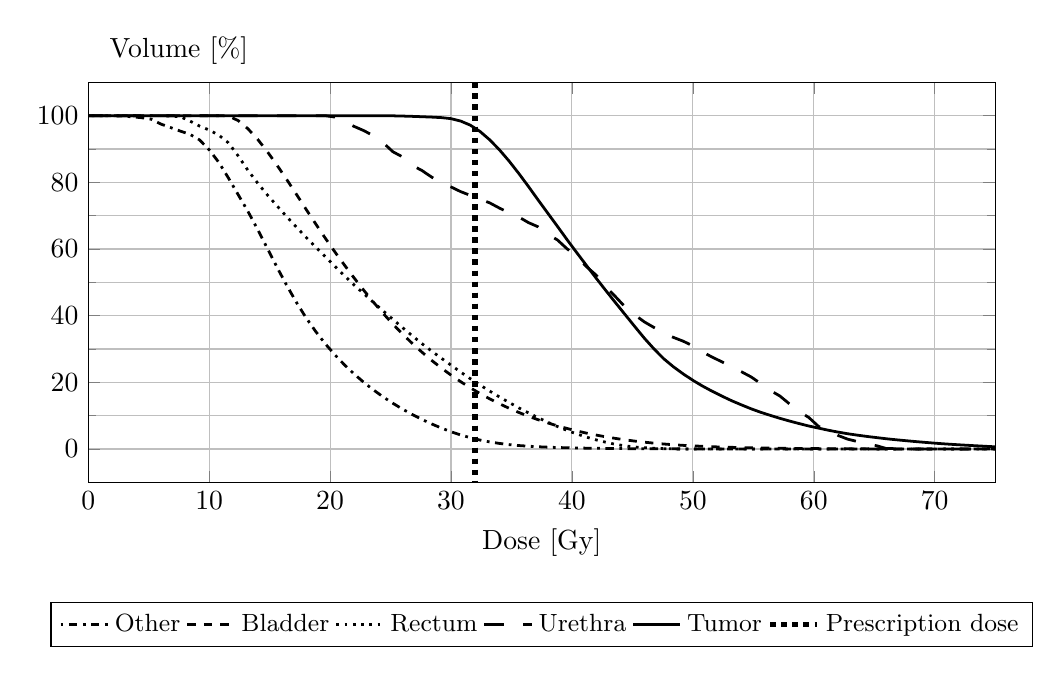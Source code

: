\begin{tikzpicture}
  \begin{axis}[
  	name=one,
  	width=0.95 \columnwidth,
  	height=2.0in, 
  	scale only axis,
  	xtick={0,10,...,80},
  	ytick={0,20,...,100},
  	minor ytick={10,30,...,90},
  	legend style={anchor=north,at={(0.5,-0.30)},font=\small},
  	legend columns=6,
    xmin=0,
    xmax=75,
  	ymax = 110,
  	ymin = -10,
    grid=both,
    y label style={at={(axis description cs:0.1,1.02)},anchor=south,rotate=270},
    ylabel = {Volume [\%]},
    xlabel = {Dose [Gy]}
  	]
\addplot [color=black,dash pattern=on 1pt off 2pt on 3pt off 2pt,line width=1.0pt]
	table[row sep=crcr]{-0.4 100.0 \\
0.4 100.0 \\
1.2 100.0 \\
2.0 99.983 \\
2.8 99.894 \\
3.6 99.668 \\
4.4 99.396 \\
5.2 98.944 \\
6.0 97.499 \\
6.8 96.455 \\
7.6 95.396 \\
8.4 94.434 \\
9.2 92.754 \\
10.0 89.793 \\
10.8 85.999 \\
11.6 81.296 \\
12.4 76.315 \\
13.2 71.355 \\
14.0 65.958 \\
14.8 60.298 \\
15.6 54.632 \\
16.4 49.197 \\
17.2 44.106 \\
18.0 39.47 \\
18.8 35.323 \\
19.6 31.593 \\
20.4 28.252 \\
21.2 25.218 \\
22.0 22.475 \\
22.8 19.971 \\
23.6 17.696 \\
24.4 15.612 \\
25.2 13.712 \\
26.0 11.954 \\
26.8 10.351 \\
27.6 8.875 \\
28.4 7.527 \\
29.2 6.292 \\
30.0 5.188 \\
30.8 4.217 \\
31.6 3.385 \\
32.4 2.688 \\
33.2 2.125 \\
34.0 1.683 \\
34.8 1.32 \\
35.6 1.045 \\
36.4 0.843 \\
37.2 0.679 \\
38.0 0.553 \\
38.8 0.452 \\
39.6 0.375 \\
40.4 0.307 \\
41.2 0.257 \\
42.0 0.211 \\
42.8 0.177 \\
43.6 0.147 \\
44.4 0.12 \\
45.2 0.101 \\
46.0 0.082 \\
46.8 0.068 \\
47.6 0.056 \\
48.4 0.047 \\
49.2 0.039 \\
50.0 0.032 \\
50.8 0.027 \\
51.6 0.022 \\
52.4 0.018 \\
53.2 0.015 \\
54.0 0.013 \\
54.8 0.011 \\
55.6 0.009 \\
56.4 0.008 \\
57.2 0.007 \\
58.0 0.006 \\
58.8 0.005 \\
59.6 0.005 \\
60.4 0.004 \\
61.2 0.004 \\
62.0 0.003 \\
62.8 0.003 \\
63.6 0.002 \\
64.4 0.002 \\
65.2 0.002 \\
66.0 0.002 \\
66.8 0.001 \\
67.6 0.001 \\
68.4 0.001 \\
69.2 0.001 \\
70.0 9.228E-4 \\
70.8 9.228E-4 \\
71.6 6.152E-4 \\
72.4 4.101E-4 \\
73.2 4.101E-4 \\
74.0 2.051E-4 \\
74.8 2.051E-4 \\
75.6 2.051E-4 \\
76.4 2.051E-4 \\
77.2 0.0 \\
78.0 0.0 \\
78.8 0.0 \\
	};
\addlegendentry{Other};

\addplot [color=black,dashed,line width=1.0pt]
	table[row sep=crcr]{-0.4 100.0 \\
0.4 100.0 \\
1.2 100.0 \\
2.0 100.0 \\
2.8 100.0 \\
3.6 100.0 \\
4.4 100.0 \\
5.2 100.0 \\
6.0 100.0 \\
6.8 100.0 \\
7.6 100.0 \\
8.4 100.0 \\
9.2 100.0 \\
10.0 100.0 \\
10.8 100.0 \\
11.6 99.892 \\
12.4 98.536 \\
13.2 96.108 \\
14.0 92.974 \\
14.8 89.287 \\
15.6 85.221 \\
16.4 80.949 \\
17.2 76.515 \\
18.0 72.021 \\
18.8 67.603 \\
19.6 63.283 \\
20.4 59.126 \\
21.2 55.136 \\
22.0 51.273 \\
22.8 47.563 \\
23.6 44.007 \\
24.4 40.643 \\
25.2 37.453 \\
26.0 34.483 \\
26.8 31.665 \\
27.6 29.049 \\
28.4 26.584 \\
29.2 24.317 \\
30.0 22.173 \\
30.8 20.198 \\
31.6 18.362 \\
32.4 16.649 \\
33.2 15.05 \\
34.0 13.587 \\
34.8 12.232 \\
35.6 10.98 \\
36.4 9.827 \\
37.2 8.795 \\
38.0 7.83 \\
38.8 6.949 \\
39.6 6.164 \\
40.4 5.432 \\
41.2 4.769 \\
42.0 4.185 \\
42.8 3.657 \\
43.6 3.182 \\
44.4 2.749 \\
45.2 2.374 \\
46.0 2.047 \\
46.8 1.752 \\
47.6 1.503 \\
48.4 1.281 \\
49.2 1.097 \\
50.0 0.946 \\
50.8 0.806 \\
51.6 0.687 \\
52.4 0.583 \\
53.2 0.504 \\
54.0 0.429 \\
54.8 0.362 \\
55.6 0.308 \\
56.4 0.272 \\
57.2 0.228 \\
58.0 0.189 \\
58.8 0.16 \\
59.6 0.138 \\
60.4 0.116 \\
61.2 0.104 \\
62.0 0.078 \\
62.8 0.064 \\
63.6 0.055 \\
64.4 0.043 \\
65.2 0.033 \\
66.0 0.03 \\
66.8 0.022 \\
67.6 0.017 \\
68.4 0.014 \\
69.2 0.011 \\
70.0 0.008 \\
70.8 0.007 \\
71.6 0.005 \\
72.4 0.003 \\
73.2 0.001 \\
74.0 0.001 \\
74.8 0.0 \\
75.6 0.0 \\
76.4 0.0 \\
77.2 0.0 \\
78.0 0.0 \\
78.8 0.0 \\
	};
\addlegendentry{Bladder};

\addplot [color=black,dotted,line width=1.0pt]
	table[row sep=crcr]{-0.4 100.0 \\
0.4 100.0 \\
1.2 100.0 \\
2.0 100.0 \\
2.8 100.0 \\
3.6 100.0 \\
4.4 100.0 \\
5.2 100.0 \\
6.0 100.0 \\
6.8 99.847 \\
7.6 99.732 \\
8.4 98.405 \\
9.2 96.895 \\
10.0 95.707 \\
10.8 94.159 \\
11.6 91.845 \\
12.4 87.937 \\
13.2 83.652 \\
14.0 79.844 \\
14.8 76.295 \\
15.6 73.014 \\
16.4 69.754 \\
17.2 66.639 \\
18.0 63.579 \\
18.8 60.64 \\
19.6 57.719 \\
20.4 54.818 \\
21.2 51.954 \\
22.0 49.169 \\
22.8 46.555 \\
23.6 43.95 \\
24.4 41.416 \\
25.2 38.89 \\
26.0 36.395 \\
26.8 33.969 \\
27.6 31.615 \\
28.4 29.37 \\
29.2 27.252 \\
30.0 25.162 \\
30.8 23.084 \\
31.6 21.087 \\
32.4 19.199 \\
33.2 17.377 \\
34.0 15.631 \\
34.8 13.981 \\
35.6 12.361 \\
36.4 10.853 \\
37.2 9.388 \\
38.0 8.036 \\
38.8 6.758 \\
39.6 5.58 \\
40.4 4.508 \\
41.2 3.572 \\
42.0 2.741 \\
42.8 2.035 \\
43.6 1.401 \\
44.4 0.942 \\
45.2 0.598 \\
46.0 0.381 \\
46.8 0.219 \\
47.6 0.104 \\
48.4 0.043 \\
49.2 0.013 \\
50.0 0.0 \\
50.8 0.0 \\
51.6 0.0 \\
52.4 0.0 \\
53.2 0.0 \\
54.0 0.0 \\
54.8 0.0 \\
55.6 0.0 \\
56.4 0.0 \\
57.2 0.0 \\
58.0 0.0 \\
58.8 0.0 \\
59.6 0.0 \\
60.4 0.0 \\
61.2 0.0 \\
62.0 0.0 \\
62.8 0.0 \\
63.6 0.0 \\
64.4 0.0 \\
65.2 0.0 \\
66.0 0.0 \\
66.8 0.0 \\
67.6 0.0 \\
68.4 0.0 \\
69.2 0.0 \\
70.0 0.0 \\
70.8 0.0 \\
71.6 0.0 \\
72.4 0.0 \\
73.2 0.0 \\
74.0 0.0 \\
74.8 0.0 \\
75.6 0.0 \\
76.4 0.0 \\
77.2 0.0 \\
78.0 0.0 \\
78.8 0.0 \\
	};
	\addlegendentry{Rectum};

\addplot [color=black,dash pattern=on 7pt off 7pt,line width=1.0pt]
	table[row sep=crcr]{-0.4 100.0 \\
0.4 100.0 \\
1.2 100.0 \\
2.0 100.0 \\
2.8 100.0 \\
3.6 100.0 \\
4.4 100.0 \\
5.2 100.0 \\
6.0 100.0 \\
6.8 100.0 \\
7.6 100.0 \\
8.4 100.0 \\
9.2 100.0 \\
10.0 100.0 \\
10.8 100.0 \\
11.6 100.0 \\
12.4 100.0 \\
13.2 100.0 \\
14.0 100.0 \\
14.8 100.0 \\
15.6 100.0 \\
16.4 100.0 \\
17.2 100.0 \\
18.0 100.0 \\
18.8 100.0 \\
19.6 100.0 \\
20.4 99.578 \\
21.2 98.172 \\
22.0 96.765 \\
22.8 95.499 \\
23.6 93.952 \\
24.4 91.842 \\
25.2 89.17 \\
26.0 87.623 \\
26.8 85.091 \\
27.6 83.544 \\
28.4 81.575 \\
29.2 79.887 \\
30.0 78.622 \\
30.8 77.215 \\
31.6 76.09 \\
32.4 74.965 \\
33.2 73.84 \\
34.0 72.293 \\
34.8 70.886 \\
35.6 69.62 \\
36.4 67.932 \\
37.2 66.667 \\
38.0 64.416 \\
38.8 62.729 \\
39.6 60.056 \\
40.4 57.806 \\
41.2 54.712 \\
42.0 52.18 \\
42.8 48.664 \\
43.6 45.71 \\
44.4 42.616 \\
45.2 40.225 \\
46.0 38.115 \\
46.8 36.428 \\
47.6 34.74 \\
48.4 33.474 \\
49.2 32.349 \\
50.0 30.942 \\
50.8 29.114 \\
51.6 27.567 \\
52.4 26.16 \\
53.2 24.613 \\
54.0 23.207 \\
54.8 21.66 \\
55.6 19.691 \\
56.4 17.581 \\
57.2 15.893 \\
58.0 13.502 \\
58.8 11.252 \\
59.6 9.423 \\
60.4 6.751 \\
61.2 5.907 \\
62.0 4.079 \\
62.8 2.954 \\
63.6 2.25 \\
64.4 1.406 \\
65.2 0.985 \\
66.0 0.141 \\
66.8 0.141 \\
67.6 0.0 \\
68.4 0.0 \\
69.2 0.0 \\
70.0 0.0 \\
70.8 0.0 \\
71.6 0.0 \\
72.4 0.0 \\
73.2 0.0 \\
74.0 0.0 \\
74.8 0.0 \\
75.6 0.0 \\
76.4 0.0 \\
77.2 0.0 \\
78.0 0.0 \\
78.8 0.0 \\
	};
\addlegendentry{Urethra};

\addplot [color=black,solid,line width=1.0pt]
	table[row sep=crcr]{-0.4 100.0 \\
0.4 100.0 \\
1.2 100.0 \\
2.0 100.0 \\
2.8 100.0 \\
3.6 100.0 \\
4.4 100.0 \\
5.2 100.0 \\
6.0 100.0 \\
6.8 100.0 \\
7.6 100.0 \\
8.4 100.0 \\
9.2 100.0 \\
10.0 100.0 \\
10.8 100.0 \\
11.6 100.0 \\
12.4 100.0 \\
13.2 100.0 \\
14.0 100.0 \\
14.8 100.0 \\
15.6 100.0 \\
16.4 100.0 \\
17.2 100.0 \\
18.0 100.0 \\
18.8 100.0 \\
19.6 100.0 \\
20.4 100.0 \\
21.2 100.0 \\
22.0 100.0 \\
22.8 100.0 \\
23.6 100.0 \\
24.4 99.994 \\
25.2 99.955 \\
26.0 99.886 \\
26.8 99.795 \\
27.6 99.688 \\
28.4 99.573 \\
29.2 99.424 \\
30.0 99.111 \\
30.8 98.387 \\
31.6 97.152 \\
32.4 95.261 \\
33.2 92.771 \\
34.0 89.777 \\
34.8 86.4 \\
35.6 82.692 \\
36.4 78.783 \\
37.2 74.734 \\
38.0 70.772 \\
38.8 66.811 \\
39.6 62.795 \\
40.4 58.908 \\
41.2 55.073 \\
42.0 51.27 \\
42.8 47.555 \\
43.6 43.911 \\
44.4 40.316 \\
45.2 36.725 \\
46.0 33.196 \\
46.8 29.976 \\
47.6 27.053 \\
48.4 24.648 \\
49.2 22.535 \\
50.0 20.616 \\
50.8 18.886 \\
51.6 17.322 \\
52.4 15.876 \\
53.2 14.498 \\
54.0 13.266 \\
54.8 12.087 \\
55.6 11.029 \\
56.4 10.097 \\
57.2 9.205 \\
58.0 8.387 \\
58.8 7.619 \\
59.6 6.891 \\
60.4 6.265 \\
61.2 5.638 \\
62.0 5.081 \\
62.8 4.584 \\
63.6 4.158 \\
64.4 3.772 \\
65.2 3.421 \\
66.0 3.076 \\
66.8 2.776 \\
67.6 2.502 \\
68.4 2.238 \\
69.2 1.992 \\
70.0 1.756 \\
70.8 1.544 \\
71.6 1.353 \\
72.4 1.18 \\
73.2 1.015 \\
74.0 0.855 \\
74.8 0.699 \\
75.6 0.563 \\
76.4 0.431 \\
77.2 0.301 \\
78.0 0.189 \\
78.8 0.093 \\
	};
\addlegendentry{Tumor};
  \addplot [color=black,dotted,line width=2.0pt]
  	table[row sep=crcr]{32.0 110.0 \\
  	32.0 -10.0 \\
  	};
  	 \addlegendentry{Prescription dose};
  \addplot [color=black,dotted,line width=2.0pt]
  	table[row sep=crcr]{32.0 110.0 \\
  	32.0 -10.0 \\
  	};
\end{axis}

    
\end{tikzpicture}
